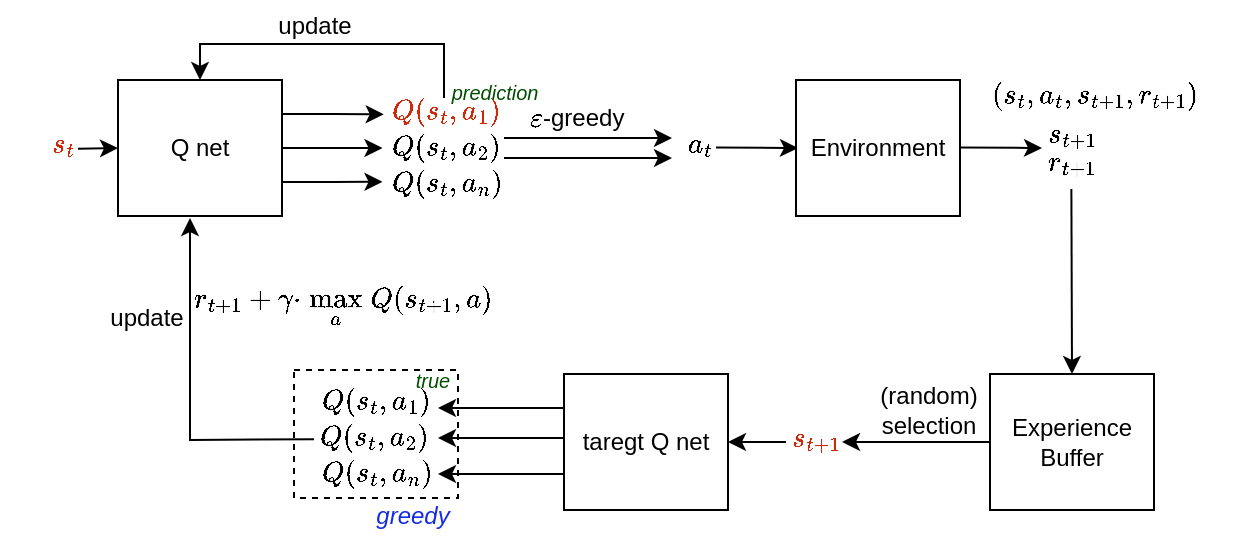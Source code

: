 <mxfile version="23.1.2" type="github">
  <diagram name="Page-1" id="eUT3TotBeH0gQY_ODtPI">
    <mxGraphModel dx="726" dy="596" grid="0" gridSize="10" guides="1" tooltips="1" connect="1" arrows="1" fold="1" page="1" pageScale="1" pageWidth="827" pageHeight="1169" math="1" shadow="0">
      <root>
        <mxCell id="0" />
        <mxCell id="1" parent="0" />
        <mxCell id="1NA7Qt4Q6Ns7mwMYtdbk-1" value="&lt;font color=&quot;#cf290c&quot;&gt;$$s_t$$&lt;/font&gt;" style="text;html=1;align=center;verticalAlign=middle;resizable=0;points=[];autosize=1;strokeColor=none;fillColor=none;" vertex="1" parent="1">
          <mxGeometry x="55" y="151" width="61" height="26" as="geometry" />
        </mxCell>
        <mxCell id="1NA7Qt4Q6Ns7mwMYtdbk-4" value="" style="endArrow=classic;html=1;rounded=0;" edge="1" parent="1">
          <mxGeometry width="50" height="50" relative="1" as="geometry">
            <mxPoint x="94.0" y="166.417" as="sourcePoint" />
            <mxPoint x="114" y="166" as="targetPoint" />
          </mxGeometry>
        </mxCell>
        <mxCell id="1NA7Qt4Q6Ns7mwMYtdbk-9" style="edgeStyle=orthogonalEdgeStyle;rounded=0;orthogonalLoop=1;jettySize=auto;html=1;exitX=1;exitY=0.25;exitDx=0;exitDy=0;" edge="1" parent="1" source="1NA7Qt4Q6Ns7mwMYtdbk-5">
          <mxGeometry relative="1" as="geometry">
            <mxPoint x="246.875" y="149.125" as="targetPoint" />
          </mxGeometry>
        </mxCell>
        <mxCell id="1NA7Qt4Q6Ns7mwMYtdbk-10" style="edgeStyle=orthogonalEdgeStyle;rounded=0;orthogonalLoop=1;jettySize=auto;html=1;" edge="1" parent="1" source="1NA7Qt4Q6Ns7mwMYtdbk-5">
          <mxGeometry relative="1" as="geometry">
            <mxPoint x="246.25" y="166.0" as="targetPoint" />
          </mxGeometry>
        </mxCell>
        <mxCell id="1NA7Qt4Q6Ns7mwMYtdbk-11" style="edgeStyle=orthogonalEdgeStyle;rounded=0;orthogonalLoop=1;jettySize=auto;html=1;exitX=1;exitY=0.75;exitDx=0;exitDy=0;" edge="1" parent="1" source="1NA7Qt4Q6Ns7mwMYtdbk-5">
          <mxGeometry relative="1" as="geometry">
            <mxPoint x="246.25" y="182.875" as="targetPoint" />
          </mxGeometry>
        </mxCell>
        <mxCell id="1NA7Qt4Q6Ns7mwMYtdbk-5" value="Q net" style="rounded=0;whiteSpace=wrap;html=1;" vertex="1" parent="1">
          <mxGeometry x="114" y="132" width="82" height="68" as="geometry" />
        </mxCell>
        <mxCell id="1NA7Qt4Q6Ns7mwMYtdbk-12" value="&lt;font color=&quot;#cf290c&quot;&gt;$$Q(s_t, a_1)$$&lt;/font&gt;" style="text;html=1;align=center;verticalAlign=middle;resizable=0;points=[];autosize=1;strokeColor=none;fillColor=none;" vertex="1" parent="1">
          <mxGeometry x="225" y="135" width="105" height="26" as="geometry" />
        </mxCell>
        <mxCell id="1NA7Qt4Q6Ns7mwMYtdbk-13" value="$$Q(s_t, a_2)$$" style="text;html=1;align=center;verticalAlign=middle;resizable=0;points=[];autosize=1;strokeColor=none;fillColor=none;" vertex="1" parent="1">
          <mxGeometry x="225" y="153" width="105" height="26" as="geometry" />
        </mxCell>
        <mxCell id="1NA7Qt4Q6Ns7mwMYtdbk-14" value="$$Q(s_t, a_n)$$" style="text;html=1;align=center;verticalAlign=middle;resizable=0;points=[];autosize=1;strokeColor=none;fillColor=none;" vertex="1" parent="1">
          <mxGeometry x="225" y="171" width="105" height="26" as="geometry" />
        </mxCell>
        <mxCell id="1NA7Qt4Q6Ns7mwMYtdbk-17" value="" style="endArrow=classic;html=1;rounded=0;entryX=0.5;entryY=0;entryDx=0;entryDy=0;" edge="1" parent="1" target="1NA7Qt4Q6Ns7mwMYtdbk-5">
          <mxGeometry width="50" height="50" relative="1" as="geometry">
            <mxPoint x="277" y="141" as="sourcePoint" />
            <mxPoint x="155" y="108" as="targetPoint" />
            <Array as="points">
              <mxPoint x="277" y="114" />
              <mxPoint x="217" y="114" />
              <mxPoint x="155" y="114" />
            </Array>
          </mxGeometry>
        </mxCell>
        <mxCell id="1NA7Qt4Q6Ns7mwMYtdbk-18" value="update" style="text;html=1;align=center;verticalAlign=middle;resizable=0;points=[];autosize=1;strokeColor=none;fillColor=none;" vertex="1" parent="1">
          <mxGeometry x="184" y="92" width="55" height="26" as="geometry" />
        </mxCell>
        <mxCell id="1NA7Qt4Q6Ns7mwMYtdbk-21" value="" style="endArrow=classic;html=1;rounded=0;" edge="1" parent="1">
          <mxGeometry width="50" height="50" relative="1" as="geometry">
            <mxPoint x="307" y="161" as="sourcePoint" />
            <mxPoint x="391" y="161" as="targetPoint" />
          </mxGeometry>
        </mxCell>
        <mxCell id="1NA7Qt4Q6Ns7mwMYtdbk-22" value="" style="endArrow=classic;html=1;rounded=0;" edge="1" parent="1">
          <mxGeometry width="50" height="50" relative="1" as="geometry">
            <mxPoint x="307" y="171" as="sourcePoint" />
            <mxPoint x="391" y="171" as="targetPoint" />
          </mxGeometry>
        </mxCell>
        <mxCell id="1NA7Qt4Q6Ns7mwMYtdbk-26" value="`\epsilon`-greedy" style="text;html=1;align=center;verticalAlign=middle;resizable=0;points=[];autosize=1;strokeColor=none;fillColor=none;" vertex="1" parent="1">
          <mxGeometry x="289" y="138" width="108" height="26" as="geometry" />
        </mxCell>
        <mxCell id="1NA7Qt4Q6Ns7mwMYtdbk-28" value="$$a_t$$" style="text;html=1;align=center;verticalAlign=middle;resizable=0;points=[];autosize=1;strokeColor=none;fillColor=none;" vertex="1" parent="1">
          <mxGeometry x="374" y="151" width="61" height="26" as="geometry" />
        </mxCell>
        <mxCell id="1NA7Qt4Q6Ns7mwMYtdbk-30" value="" style="endArrow=classic;html=1;rounded=0;" edge="1" parent="1">
          <mxGeometry width="50" height="50" relative="1" as="geometry">
            <mxPoint x="413" y="165.69" as="sourcePoint" />
            <mxPoint x="454" y="166" as="targetPoint" />
          </mxGeometry>
        </mxCell>
        <mxCell id="1NA7Qt4Q6Ns7mwMYtdbk-31" value="Environment" style="rounded=0;whiteSpace=wrap;html=1;" vertex="1" parent="1">
          <mxGeometry x="453" y="132" width="82" height="68" as="geometry" />
        </mxCell>
        <mxCell id="1NA7Qt4Q6Ns7mwMYtdbk-32" value="" style="endArrow=classic;html=1;rounded=0;" edge="1" parent="1">
          <mxGeometry width="50" height="50" relative="1" as="geometry">
            <mxPoint x="535" y="165.69" as="sourcePoint" />
            <mxPoint x="576" y="166" as="targetPoint" />
          </mxGeometry>
        </mxCell>
        <mxCell id="1NA7Qt4Q6Ns7mwMYtdbk-33" value="`s_{t+1}`&lt;br&gt;`r_{t+1}`" style="text;html=1;align=center;verticalAlign=middle;resizable=0;points=[];autosize=1;strokeColor=none;fillColor=none;" vertex="1" parent="1">
          <mxGeometry x="559" y="145.5" width="64" height="41" as="geometry" />
        </mxCell>
        <mxCell id="1NA7Qt4Q6Ns7mwMYtdbk-34" value="" style="endArrow=classic;html=1;rounded=0;" edge="1" parent="1">
          <mxGeometry width="50" height="50" relative="1" as="geometry">
            <mxPoint x="590.69" y="186.5" as="sourcePoint" />
            <mxPoint x="591" y="279" as="targetPoint" />
          </mxGeometry>
        </mxCell>
        <mxCell id="1NA7Qt4Q6Ns7mwMYtdbk-35" value="`(s_t, a_t, s_{t+1}, r_{t+1})`" style="text;html=1;align=center;verticalAlign=middle;resizable=0;points=[];autosize=1;strokeColor=none;fillColor=none;" vertex="1" parent="1">
          <mxGeometry x="522" y="127" width="160" height="26" as="geometry" />
        </mxCell>
        <mxCell id="1NA7Qt4Q6Ns7mwMYtdbk-37" style="edgeStyle=orthogonalEdgeStyle;rounded=0;orthogonalLoop=1;jettySize=auto;html=1;exitX=0;exitY=0.5;exitDx=0;exitDy=0;" edge="1" parent="1" source="1NA7Qt4Q6Ns7mwMYtdbk-36">
          <mxGeometry relative="1" as="geometry">
            <mxPoint x="476" y="313" as="targetPoint" />
          </mxGeometry>
        </mxCell>
        <mxCell id="1NA7Qt4Q6Ns7mwMYtdbk-36" value="Experience Buffer" style="rounded=0;whiteSpace=wrap;html=1;" vertex="1" parent="1">
          <mxGeometry x="550" y="279" width="82" height="68" as="geometry" />
        </mxCell>
        <mxCell id="1NA7Qt4Q6Ns7mwMYtdbk-38" value="(random) &lt;br&gt;selection" style="text;html=1;align=center;verticalAlign=middle;resizable=0;points=[];autosize=1;strokeColor=none;fillColor=none;" vertex="1" parent="1">
          <mxGeometry x="485" y="276" width="67" height="41" as="geometry" />
        </mxCell>
        <mxCell id="1NA7Qt4Q6Ns7mwMYtdbk-39" value="&lt;font color=&quot;#cf290c&quot;&gt;$$s_{t+1}$$&lt;/font&gt;" style="text;html=1;align=center;verticalAlign=middle;resizable=0;points=[];autosize=1;strokeColor=none;fillColor=none;" vertex="1" parent="1">
          <mxGeometry x="422" y="298" width="82" height="26" as="geometry" />
        </mxCell>
        <mxCell id="1NA7Qt4Q6Ns7mwMYtdbk-43" value="taregt Q net" style="rounded=0;whiteSpace=wrap;html=1;flipH=1;flipV=1;" vertex="1" parent="1">
          <mxGeometry x="337" y="279" width="82" height="68" as="geometry" />
        </mxCell>
        <mxCell id="1NA7Qt4Q6Ns7mwMYtdbk-62" value="" style="group" vertex="1" connectable="0" parent="1">
          <mxGeometry x="189" y="277" width="106" height="86" as="geometry" />
        </mxCell>
        <mxCell id="1NA7Qt4Q6Ns7mwMYtdbk-56" value="" style="rounded=0;whiteSpace=wrap;html=1;dashed=1;" vertex="1" parent="1NA7Qt4Q6Ns7mwMYtdbk-62">
          <mxGeometry x="13" width="82" height="64" as="geometry" />
        </mxCell>
        <mxCell id="1NA7Qt4Q6Ns7mwMYtdbk-53" value="$$Q(s_t, a_1)$$" style="text;html=1;align=center;verticalAlign=middle;resizable=0;points=[];autosize=1;strokeColor=none;fillColor=none;" vertex="1" parent="1NA7Qt4Q6Ns7mwMYtdbk-62">
          <mxGeometry x="1" y="3" width="105" height="26" as="geometry" />
        </mxCell>
        <mxCell id="1NA7Qt4Q6Ns7mwMYtdbk-54" value="$$Q(s_t, a_2)$$" style="text;html=1;align=center;verticalAlign=middle;resizable=0;points=[];autosize=1;strokeColor=none;fillColor=none;" vertex="1" parent="1NA7Qt4Q6Ns7mwMYtdbk-62">
          <mxGeometry y="21" width="105" height="26" as="geometry" />
        </mxCell>
        <mxCell id="1NA7Qt4Q6Ns7mwMYtdbk-55" value="$$Q(s_t, a_n)$$" style="text;html=1;align=center;verticalAlign=middle;resizable=0;points=[];autosize=1;strokeColor=none;fillColor=none;" vertex="1" parent="1NA7Qt4Q6Ns7mwMYtdbk-62">
          <mxGeometry x="1" y="39" width="105" height="26" as="geometry" />
        </mxCell>
        <mxCell id="1NA7Qt4Q6Ns7mwMYtdbk-57" value="&lt;font color=&quot;#152de0&quot;&gt;&lt;i&gt;greedy&lt;/i&gt;&lt;/font&gt;" style="text;html=1;align=center;verticalAlign=middle;resizable=0;points=[];autosize=1;strokeColor=none;fillColor=none;" vertex="1" parent="1NA7Qt4Q6Ns7mwMYtdbk-62">
          <mxGeometry x="44" y="60" width="55" height="26" as="geometry" />
        </mxCell>
        <mxCell id="1NA7Qt4Q6Ns7mwMYtdbk-63" style="edgeStyle=orthogonalEdgeStyle;rounded=0;orthogonalLoop=1;jettySize=auto;html=1;exitX=0;exitY=0.25;exitDx=0;exitDy=0;" edge="1" parent="1" source="1NA7Qt4Q6Ns7mwMYtdbk-43">
          <mxGeometry relative="1" as="geometry">
            <mxPoint x="274" y="296" as="targetPoint" />
          </mxGeometry>
        </mxCell>
        <mxCell id="1NA7Qt4Q6Ns7mwMYtdbk-64" style="edgeStyle=orthogonalEdgeStyle;rounded=0;orthogonalLoop=1;jettySize=auto;html=1;exitX=0;exitY=0.25;exitDx=0;exitDy=0;" edge="1" parent="1">
          <mxGeometry relative="1" as="geometry">
            <mxPoint x="337" y="311" as="sourcePoint" />
            <mxPoint x="274" y="311" as="targetPoint" />
          </mxGeometry>
        </mxCell>
        <mxCell id="1NA7Qt4Q6Ns7mwMYtdbk-65" style="edgeStyle=orthogonalEdgeStyle;rounded=0;orthogonalLoop=1;jettySize=auto;html=1;exitX=0;exitY=0.25;exitDx=0;exitDy=0;" edge="1" parent="1">
          <mxGeometry relative="1" as="geometry">
            <mxPoint x="337" y="329" as="sourcePoint" />
            <mxPoint x="274" y="329" as="targetPoint" />
          </mxGeometry>
        </mxCell>
        <mxCell id="1NA7Qt4Q6Ns7mwMYtdbk-66" style="edgeStyle=orthogonalEdgeStyle;rounded=0;orthogonalLoop=1;jettySize=auto;html=1;" edge="1" parent="1">
          <mxGeometry relative="1" as="geometry">
            <mxPoint x="448" y="313" as="sourcePoint" />
            <mxPoint x="419" y="312.69" as="targetPoint" />
          </mxGeometry>
        </mxCell>
        <mxCell id="1NA7Qt4Q6Ns7mwMYtdbk-67" value="" style="endArrow=classic;html=1;rounded=0;" edge="1" parent="1">
          <mxGeometry width="50" height="50" relative="1" as="geometry">
            <mxPoint x="212" y="311.608" as="sourcePoint" />
            <mxPoint x="150" y="201" as="targetPoint" />
            <Array as="points">
              <mxPoint x="150" y="312" />
            </Array>
          </mxGeometry>
        </mxCell>
        <mxCell id="1NA7Qt4Q6Ns7mwMYtdbk-69" value="update" style="text;html=1;align=center;verticalAlign=middle;resizable=0;points=[];autosize=1;strokeColor=none;fillColor=none;" vertex="1" parent="1">
          <mxGeometry x="100" y="238" width="55" height="26" as="geometry" />
        </mxCell>
        <mxCell id="1NA7Qt4Q6Ns7mwMYtdbk-70" value="`r_{t+1}+\gamma*max_a Q(s_{t+1}, a)`" style="text;html=1;align=center;verticalAlign=middle;resizable=0;points=[];autosize=1;strokeColor=none;fillColor=none;" vertex="1" parent="1">
          <mxGeometry x="114" y="232" width="224" height="26" as="geometry" />
        </mxCell>
        <mxCell id="1NA7Qt4Q6Ns7mwMYtdbk-71" value="&lt;i&gt;&lt;font style=&quot;font-size: 10px;&quot; color=&quot;#004d00&quot;&gt;prediction&lt;/font&gt;&lt;/i&gt;" style="text;html=1;align=center;verticalAlign=middle;resizable=0;points=[];autosize=1;strokeColor=none;fillColor=none;" vertex="1" parent="1">
          <mxGeometry x="271" y="125" width="61" height="26" as="geometry" />
        </mxCell>
        <mxCell id="1NA7Qt4Q6Ns7mwMYtdbk-72" value="&lt;i&gt;&lt;font style=&quot;font-size: 10px;&quot; color=&quot;#004d00&quot;&gt;true&lt;/font&gt;&lt;/i&gt;" style="text;html=1;align=center;verticalAlign=middle;resizable=0;points=[];autosize=1;strokeColor=none;fillColor=none;" vertex="1" parent="1">
          <mxGeometry x="253" y="269" width="35" height="26" as="geometry" />
        </mxCell>
      </root>
    </mxGraphModel>
  </diagram>
</mxfile>

